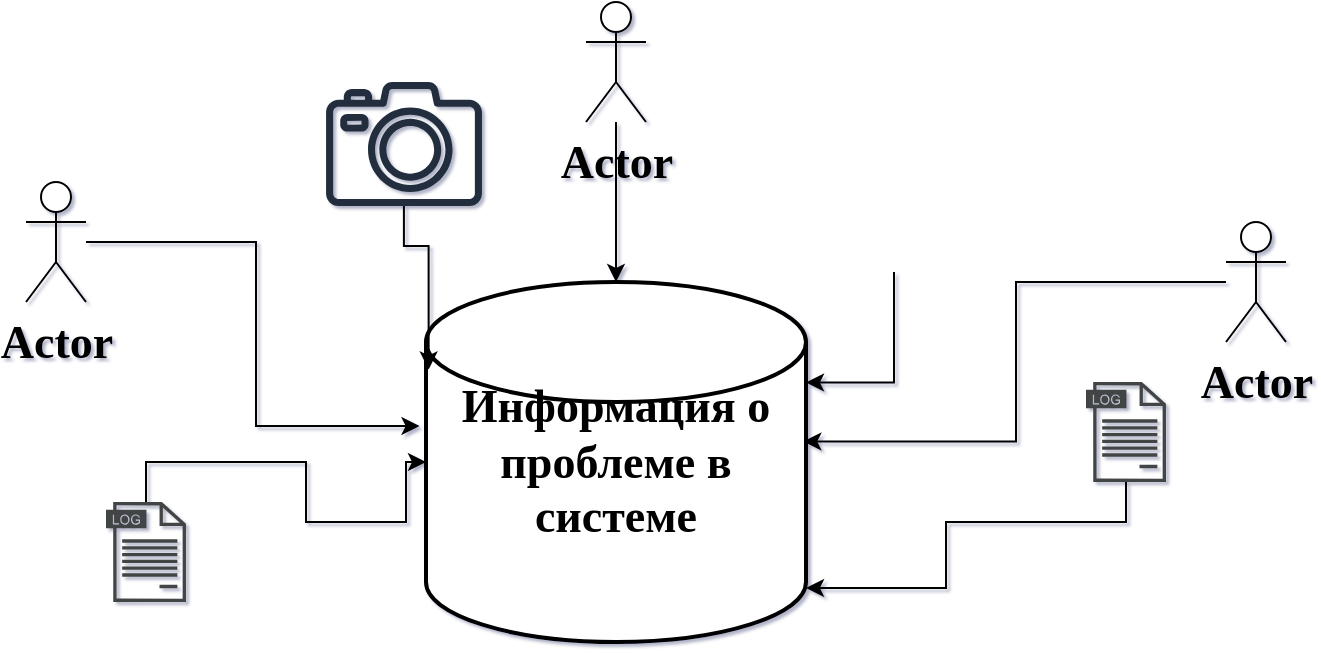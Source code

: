 <mxfile version="26.0.5">
  <diagram name="Page-1" id="ad52d381-51e7-2e0d-a935-2d0ddd2fd229">
    <mxGraphModel dx="1434" dy="801" grid="1" gridSize="10" guides="1" tooltips="1" connect="1" arrows="1" fold="1" page="1" pageScale="1" pageWidth="1169" pageHeight="827" background="none" math="0" shadow="1">
      <root>
        <mxCell id="0" />
        <mxCell id="1" parent="0" />
        <object label="Actor" id="4vAp6gm5ZY501MlphGq0-1">
          <mxCell style="shape=umlActor;verticalLabelPosition=bottom;verticalAlign=top;html=1;outlineConnect=0;fontFamily=Alumni Sans Pinstripe;fontSource=https%3A%2F%2Ffonts.googleapis.com%2Fcss%3Ffamily%3DAlumni%2BSans%2BPinstripe;fontStyle=1;fontSize=23;" vertex="1" parent="1">
            <mxGeometry x="320" y="90" width="30" height="60" as="geometry" />
          </mxCell>
        </object>
        <mxCell id="4vAp6gm5ZY501MlphGq0-6" value="" style="edgeStyle=orthogonalEdgeStyle;rounded=0;orthogonalLoop=1;jettySize=auto;html=1;entryX=0.993;entryY=0.443;entryDx=0;entryDy=0;entryPerimeter=0;fontFamily=Alumni Sans Pinstripe;fontSource=https%3A%2F%2Ffonts.googleapis.com%2Fcss%3Ffamily%3DAlumni%2BSans%2BPinstripe;fontStyle=1;fontSize=23;" edge="1" parent="1" source="4vAp6gm5ZY501MlphGq0-2" target="4vAp6gm5ZY501MlphGq0-4">
          <mxGeometry relative="1" as="geometry">
            <mxPoint x="820" y="280" as="targetPoint" />
          </mxGeometry>
        </mxCell>
        <mxCell id="4vAp6gm5ZY501MlphGq0-2" value="Actor" style="shape=umlActor;verticalLabelPosition=bottom;verticalAlign=top;html=1;outlineConnect=0;fontFamily=Alumni Sans Pinstripe;fontSource=https%3A%2F%2Ffonts.googleapis.com%2Fcss%3Ffamily%3DAlumni%2BSans%2BPinstripe;fontSize=23;fontStyle=1" vertex="1" parent="1">
          <mxGeometry x="920" y="110" width="30" height="60" as="geometry" />
        </mxCell>
        <mxCell id="4vAp6gm5ZY501MlphGq0-7" value="" style="edgeStyle=orthogonalEdgeStyle;rounded=0;orthogonalLoop=1;jettySize=auto;html=1;fontFamily=Alumni Sans Pinstripe;fontSource=https%3A%2F%2Ffonts.googleapis.com%2Fcss%3Ffamily%3DAlumni%2BSans%2BPinstripe;fontStyle=1;fontSize=23;" edge="1" parent="1" source="4vAp6gm5ZY501MlphGq0-3" target="4vAp6gm5ZY501MlphGq0-4">
          <mxGeometry relative="1" as="geometry" />
        </mxCell>
        <mxCell id="4vAp6gm5ZY501MlphGq0-3" value="Actor" style="shape=umlActor;verticalLabelPosition=bottom;verticalAlign=top;html=1;outlineConnect=0;fontFamily=Alumni Sans Pinstripe;fontSource=https%3A%2F%2Ffonts.googleapis.com%2Fcss%3Ffamily%3DAlumni%2BSans%2BPinstripe;fontStyle=1;fontSize=23;" vertex="1" parent="1">
          <mxGeometry x="600" width="30" height="60" as="geometry" />
        </mxCell>
        <mxCell id="4vAp6gm5ZY501MlphGq0-4" value="&lt;font data-font-src=&quot;https://fonts.googleapis.com/css?family=Alumni+Sans+Pinstripe&quot;&gt;&lt;span&gt;Информация о проблеме в системе&lt;/span&gt;&lt;/font&gt;" style="strokeWidth=2;html=1;shape=mxgraph.flowchart.database;whiteSpace=wrap;fontFamily=Alumni Sans Pinstripe;fontSource=https%3A%2F%2Ffonts.googleapis.com%2Fcss%3Ffamily%3DAlumni%2BSans%2BPinstripe;fontStyle=1;fontSize=23;" vertex="1" parent="1">
          <mxGeometry x="520" y="140" width="190" height="180" as="geometry" />
        </mxCell>
        <mxCell id="4vAp6gm5ZY501MlphGq0-8" style="edgeStyle=orthogonalEdgeStyle;rounded=0;orthogonalLoop=1;jettySize=auto;html=1;entryX=-0.017;entryY=0.4;entryDx=0;entryDy=0;entryPerimeter=0;fontFamily=Alumni Sans Pinstripe;fontSource=https%3A%2F%2Ffonts.googleapis.com%2Fcss%3Ffamily%3DAlumni%2BSans%2BPinstripe;fontStyle=1;fontSize=23;" edge="1" parent="1" source="4vAp6gm5ZY501MlphGq0-1" target="4vAp6gm5ZY501MlphGq0-4">
          <mxGeometry relative="1" as="geometry" />
        </mxCell>
        <mxCell id="4vAp6gm5ZY501MlphGq0-10" style="edgeStyle=orthogonalEdgeStyle;rounded=0;orthogonalLoop=1;jettySize=auto;html=1;fontFamily=Alumni Sans Pinstripe;fontSource=https%3A%2F%2Ffonts.googleapis.com%2Fcss%3Ffamily%3DAlumni%2BSans%2BPinstripe;fontStyle=1;fontSize=23;" edge="1" parent="1" source="4vAp6gm5ZY501MlphGq0-9" target="4vAp6gm5ZY501MlphGq0-4">
          <mxGeometry relative="1" as="geometry">
            <mxPoint x="618" y="230" as="targetPoint" />
            <Array as="points">
              <mxPoint x="380" y="230" />
              <mxPoint x="460" y="230" />
              <mxPoint x="460" y="260" />
              <mxPoint x="510" y="260" />
              <mxPoint x="510" y="230" />
            </Array>
          </mxGeometry>
        </mxCell>
        <mxCell id="4vAp6gm5ZY501MlphGq0-9" value="" style="sketch=0;pointerEvents=1;shadow=0;dashed=0;html=1;strokeColor=none;fillColor=#434445;aspect=fixed;labelPosition=center;verticalLabelPosition=bottom;verticalAlign=top;align=center;outlineConnect=0;shape=mxgraph.vvd.log_files;fontFamily=Alumni Sans Pinstripe;fontSource=https%3A%2F%2Ffonts.googleapis.com%2Fcss%3Ffamily%3DAlumni%2BSans%2BPinstripe;fontStyle=1;fontSize=23;" vertex="1" parent="1">
          <mxGeometry x="360" y="250" width="40" height="50" as="geometry" />
        </mxCell>
        <mxCell id="4vAp6gm5ZY501MlphGq0-11" value="" style="sketch=0;pointerEvents=1;shadow=0;dashed=0;html=1;strokeColor=none;fillColor=#434445;aspect=fixed;labelPosition=center;verticalLabelPosition=bottom;verticalAlign=top;align=center;outlineConnect=0;shape=mxgraph.vvd.log_files;fontFamily=Alumni Sans Pinstripe;fontSource=https%3A%2F%2Ffonts.googleapis.com%2Fcss%3Ffamily%3DAlumni%2BSans%2BPinstripe;fontStyle=1;fontSize=23;" vertex="1" parent="1">
          <mxGeometry x="850" y="190" width="40" height="50" as="geometry" />
        </mxCell>
        <mxCell id="4vAp6gm5ZY501MlphGq0-12" style="edgeStyle=orthogonalEdgeStyle;rounded=0;orthogonalLoop=1;jettySize=auto;html=1;entryX=1;entryY=0.85;entryDx=0;entryDy=0;entryPerimeter=0;fontFamily=Alumni Sans Pinstripe;fontSource=https%3A%2F%2Ffonts.googleapis.com%2Fcss%3Ffamily%3DAlumni%2BSans%2BPinstripe;fontStyle=1;fontSize=23;" edge="1" parent="1" source="4vAp6gm5ZY501MlphGq0-11" target="4vAp6gm5ZY501MlphGq0-4">
          <mxGeometry relative="1" as="geometry">
            <Array as="points">
              <mxPoint x="870" y="260" />
              <mxPoint x="780" y="260" />
              <mxPoint x="780" y="293" />
            </Array>
          </mxGeometry>
        </mxCell>
        <mxCell id="4vAp6gm5ZY501MlphGq0-13" value="" style="sketch=0;outlineConnect=0;fontColor=#232F3E;gradientColor=none;fillColor=#232F3D;strokeColor=none;dashed=0;verticalLabelPosition=bottom;verticalAlign=top;align=center;html=1;fontSize=23;fontStyle=1;aspect=fixed;pointerEvents=1;shape=mxgraph.aws4.camera2;fontFamily=Alumni Sans Pinstripe;fontSource=https%3A%2F%2Ffonts.googleapis.com%2Fcss%3Ffamily%3DAlumni%2BSans%2BPinstripe;" vertex="1" parent="1">
          <mxGeometry x="470" y="40" width="78" height="62" as="geometry" />
        </mxCell>
        <mxCell id="4vAp6gm5ZY501MlphGq0-14" style="edgeStyle=orthogonalEdgeStyle;rounded=0;orthogonalLoop=1;jettySize=auto;html=1;entryX=0.007;entryY=0.243;entryDx=0;entryDy=0;entryPerimeter=0;fontFamily=Alumni Sans Pinstripe;fontSource=https%3A%2F%2Ffonts.googleapis.com%2Fcss%3Ffamily%3DAlumni%2BSans%2BPinstripe;fontStyle=1;fontSize=23;" edge="1" parent="1" source="4vAp6gm5ZY501MlphGq0-13" target="4vAp6gm5ZY501MlphGq0-4">
          <mxGeometry relative="1" as="geometry" />
        </mxCell>
        <object label="" арп="" id="4vAp6gm5ZY501MlphGq0-15">
          <mxCell style="shape=image;html=1;verticalAlign=top;verticalLabelPosition=bottom;labelBackgroundColor=#ffffff;imageAspect=0;aspect=fixed;image=https://cdn0.iconfinder.com/data/icons/kameleon-free-pack/110/Hacker-128.png;fontFamily=Alumni Sans Pinstripe;fontSource=https%3A%2F%2Ffonts.googleapis.com%2Fcss%3Ffamily%3DAlumni%2BSans%2BPinstripe;fontStyle=1;fontSize=23;" vertex="1" parent="1">
            <mxGeometry x="690" y="7" width="128" height="128" as="geometry" />
          </mxCell>
        </object>
        <mxCell id="4vAp6gm5ZY501MlphGq0-16" style="edgeStyle=orthogonalEdgeStyle;rounded=0;orthogonalLoop=1;jettySize=auto;html=1;entryX=1;entryY=0.279;entryDx=0;entryDy=0;entryPerimeter=0;fontFamily=Alumni Sans Pinstripe;fontSource=https%3A%2F%2Ffonts.googleapis.com%2Fcss%3Ffamily%3DAlumni%2BSans%2BPinstripe;fontStyle=1;fontSize=23;" edge="1" parent="1" source="4vAp6gm5ZY501MlphGq0-15" target="4vAp6gm5ZY501MlphGq0-4">
          <mxGeometry relative="1" as="geometry" />
        </mxCell>
      </root>
    </mxGraphModel>
  </diagram>
</mxfile>
